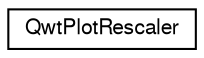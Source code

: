 digraph G
{
  edge [fontname="FreeSans",fontsize="10",labelfontname="FreeSans",labelfontsize="10"];
  node [fontname="FreeSans",fontsize="10",shape=record];
  rankdir="LR";
  Node1 [label="QwtPlotRescaler",height=0.2,width=0.4,color="black", fillcolor="white", style="filled",URL="$class_qwt_plot_rescaler.html",tooltip="QwtPlotRescaler takes care of fixed aspect ratios for plot scales."];
}
